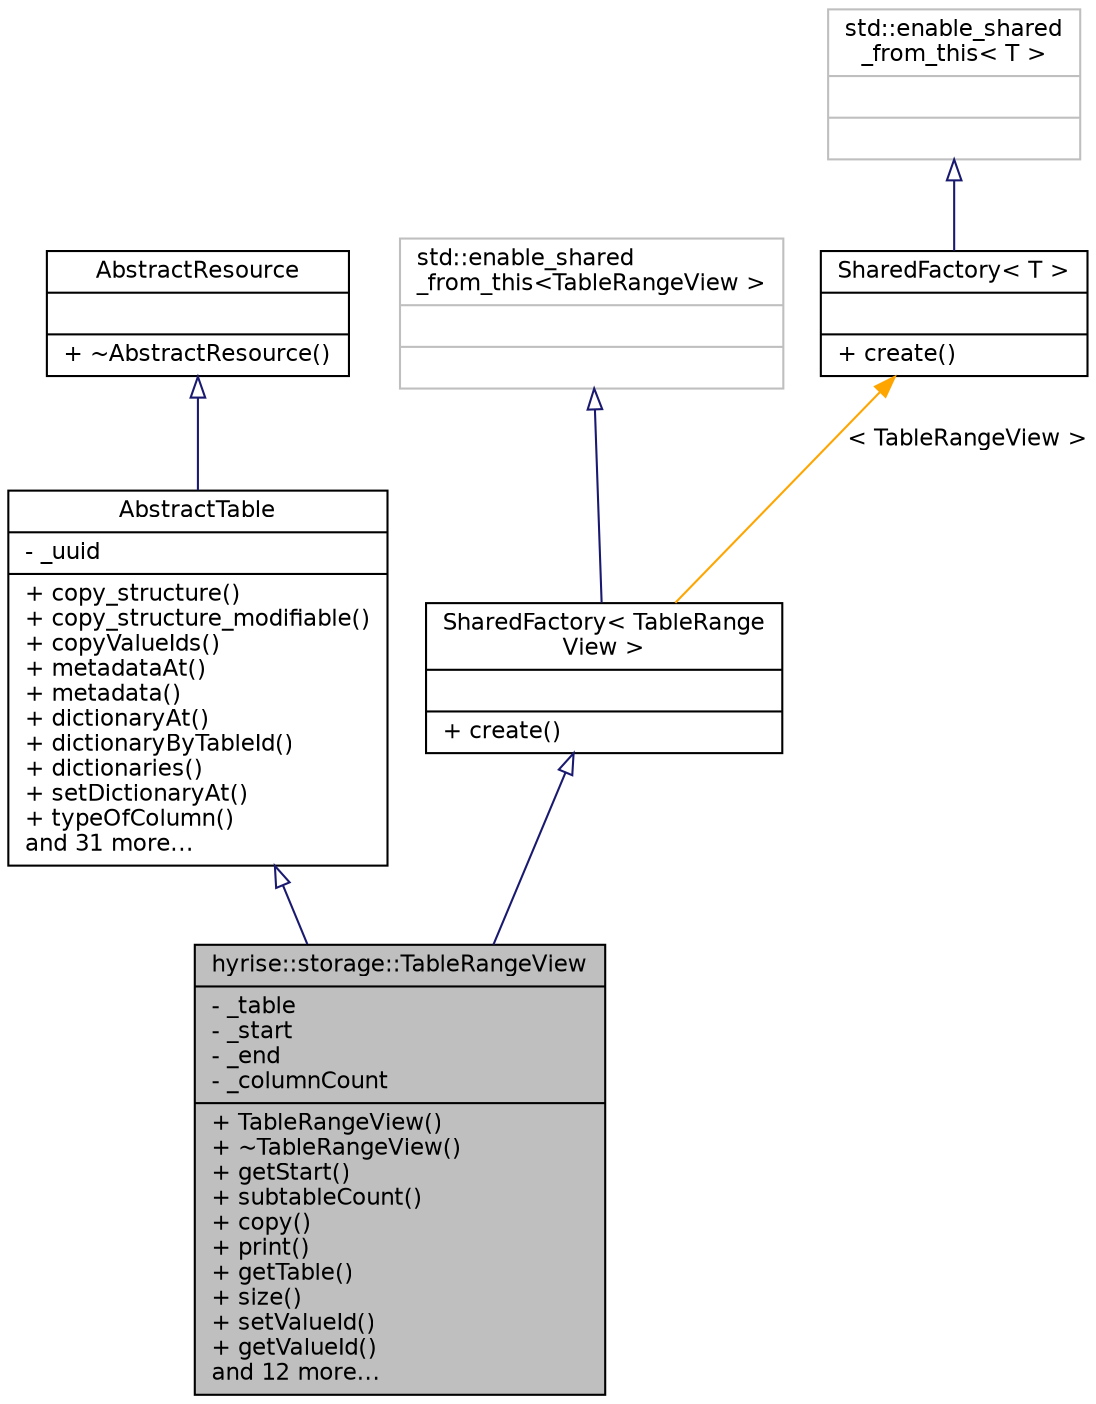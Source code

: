 digraph "hyrise::storage::TableRangeView"
{
  edge [fontname="Helvetica",fontsize="11",labelfontname="Helvetica",labelfontsize="11"];
  node [fontname="Helvetica",fontsize="11",shape=record];
  Node1 [label="{hyrise::storage::TableRangeView\n|- _table\l- _start\l- _end\l- _columnCount\l|+ TableRangeView()\l+ ~TableRangeView()\l+ getStart()\l+ subtableCount()\l+ copy()\l+ print()\l+ getTable()\l+ size()\l+ setValueId()\l+ getValueId()\land 12 more...\l}",height=0.2,width=0.4,color="black", fillcolor="grey75", style="filled" fontcolor="black"];
  Node2 -> Node1 [dir="back",color="midnightblue",fontsize="11",style="solid",arrowtail="onormal",fontname="Helvetica"];
  Node2 [label="{AbstractTable\n|- _uuid\l|+ copy_structure()\l+ copy_structure_modifiable()\l+ copyValueIds()\l+ metadataAt()\l+ metadata()\l+ dictionaryAt()\l+ dictionaryByTableId()\l+ dictionaries()\l+ setDictionaryAt()\l+ typeOfColumn()\land 31 more...\l}",height=0.2,width=0.4,color="black", fillcolor="white", style="filled",URL="$class_abstract_table.html"];
  Node3 -> Node2 [dir="back",color="midnightblue",fontsize="11",style="solid",arrowtail="onormal",fontname="Helvetica"];
  Node3 [label="{AbstractResource\n||+ ~AbstractResource()\l}",height=0.2,width=0.4,color="black", fillcolor="white", style="filled",URL="$class_abstract_resource.html"];
  Node4 -> Node1 [dir="back",color="midnightblue",fontsize="11",style="solid",arrowtail="onormal",fontname="Helvetica"];
  Node4 [label="{SharedFactory\< TableRange\lView \>\n||+ create()\l}",height=0.2,width=0.4,color="black", fillcolor="white", style="filled",URL="$class_shared_factory.html"];
  Node5 -> Node4 [dir="back",color="midnightblue",fontsize="11",style="solid",arrowtail="onormal",fontname="Helvetica"];
  Node5 [label="{std::enable_shared\l_from_this\<TableRangeView \>\n||}",height=0.2,width=0.4,color="grey75", fillcolor="white", style="filled"];
  Node6 -> Node4 [dir="back",color="orange",fontsize="11",style="solid",label=" \< TableRangeView \>" ,fontname="Helvetica"];
  Node6 [label="{SharedFactory\< T \>\n||+ create()\l}",height=0.2,width=0.4,color="black", fillcolor="white", style="filled",URL="$class_shared_factory.html"];
  Node7 -> Node6 [dir="back",color="midnightblue",fontsize="11",style="solid",arrowtail="onormal",fontname="Helvetica"];
  Node7 [label="{std::enable_shared\l_from_this\< T \>\n||}",height=0.2,width=0.4,color="grey75", fillcolor="white", style="filled"];
}
